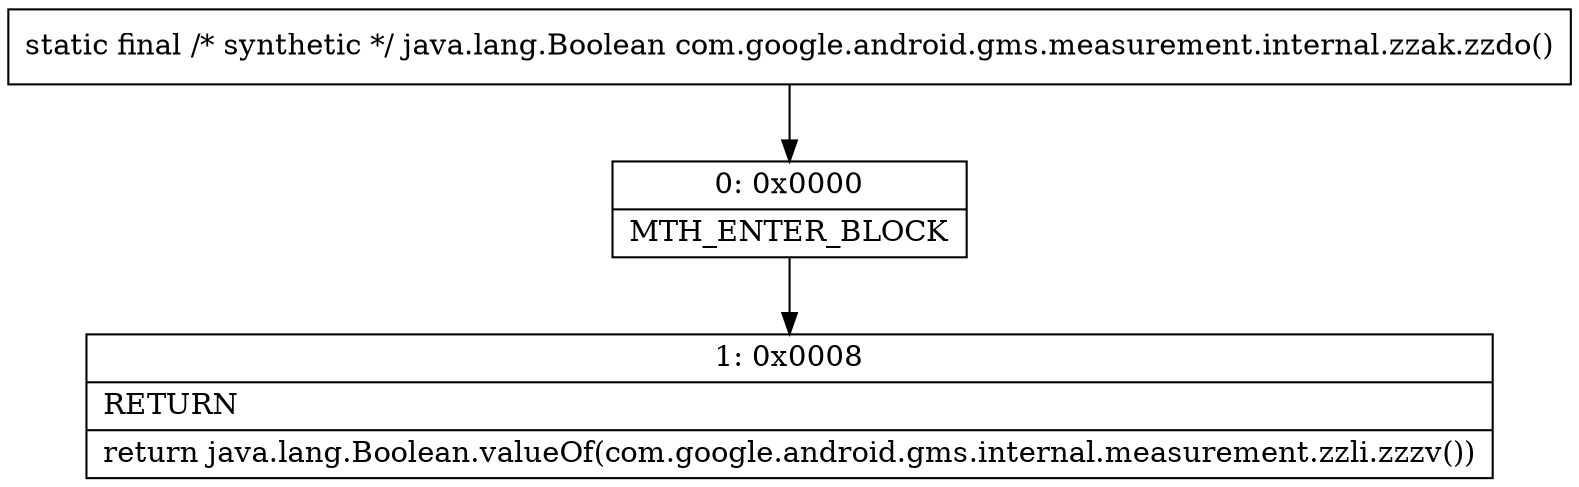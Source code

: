 digraph "CFG forcom.google.android.gms.measurement.internal.zzak.zzdo()Ljava\/lang\/Boolean;" {
Node_0 [shape=record,label="{0\:\ 0x0000|MTH_ENTER_BLOCK\l}"];
Node_1 [shape=record,label="{1\:\ 0x0008|RETURN\l|return java.lang.Boolean.valueOf(com.google.android.gms.internal.measurement.zzli.zzzv())\l}"];
MethodNode[shape=record,label="{static final \/* synthetic *\/ java.lang.Boolean com.google.android.gms.measurement.internal.zzak.zzdo() }"];
MethodNode -> Node_0;
Node_0 -> Node_1;
}


